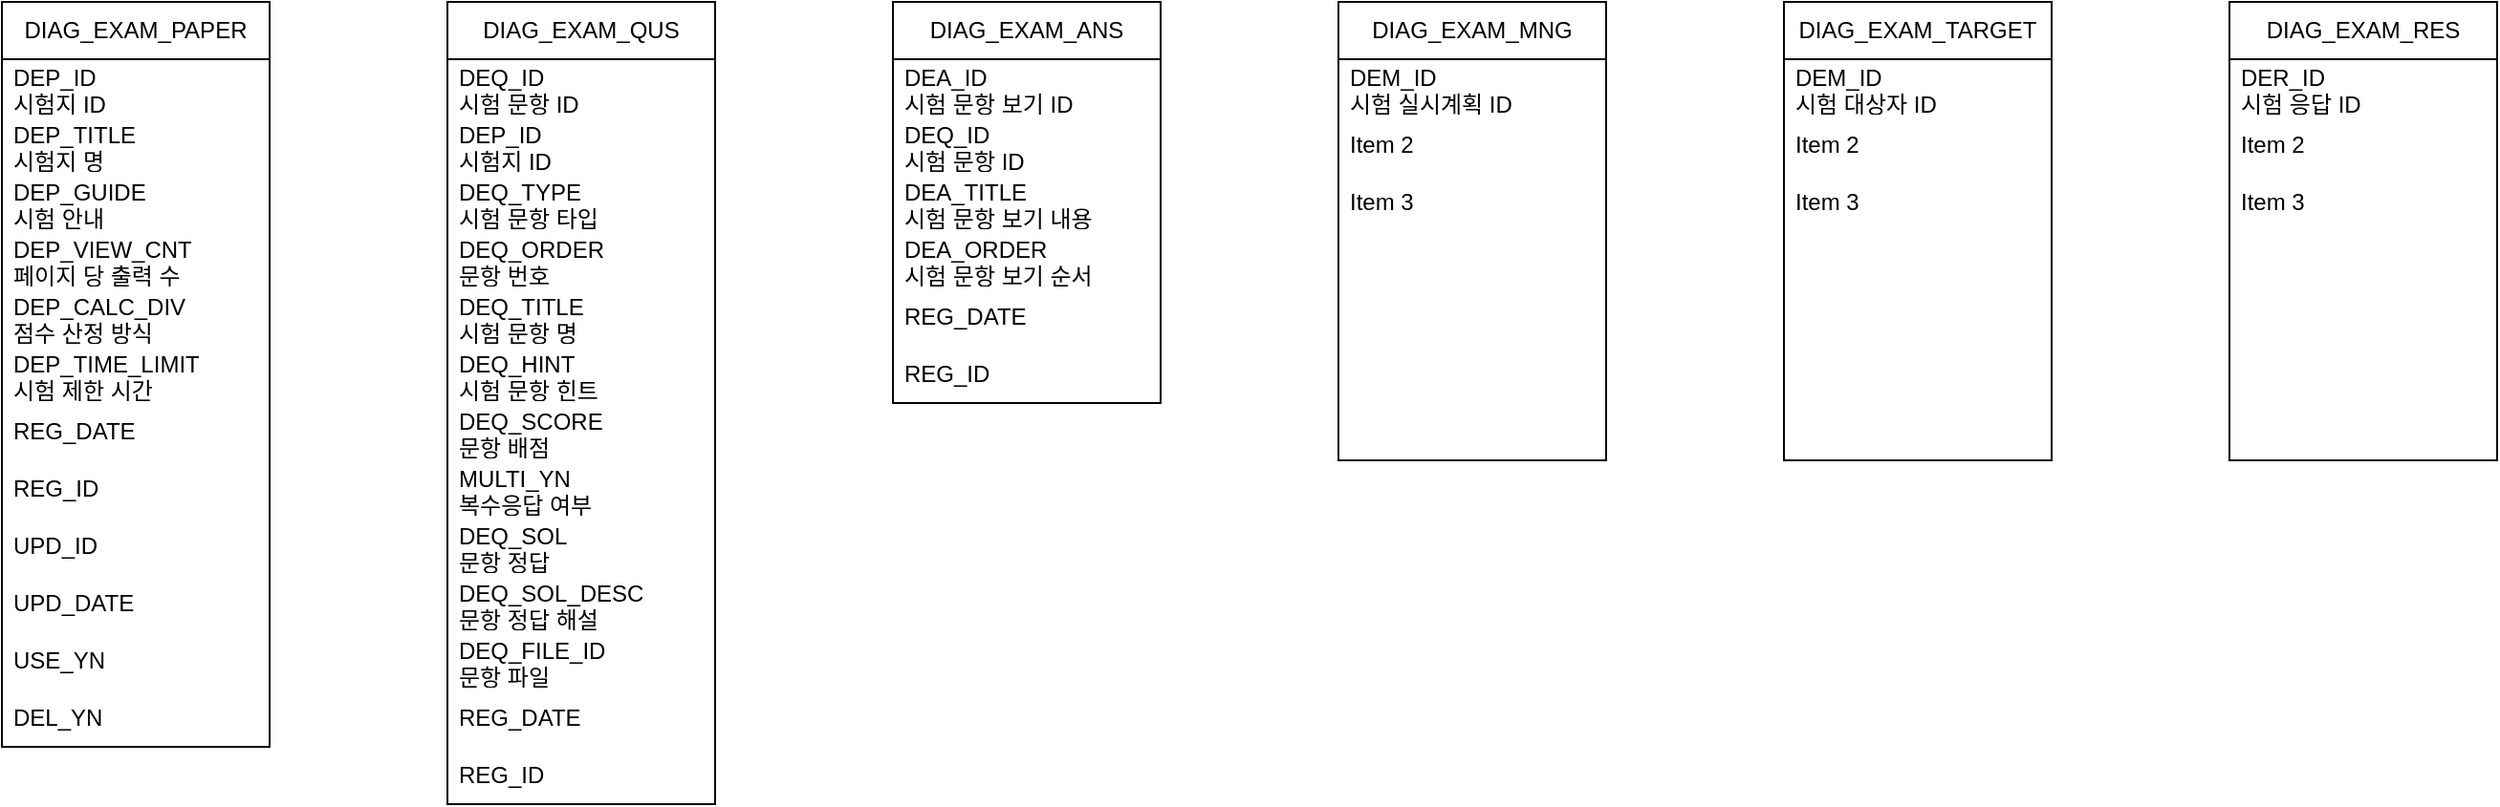 <mxfile version="24.6.2" type="github">
  <diagram id="C5RBs43oDa-KdzZeNtuy" name="Page-1">
    <mxGraphModel dx="1434" dy="738" grid="1" gridSize="10" guides="1" tooltips="1" connect="1" arrows="1" fold="1" page="1" pageScale="1" pageWidth="1654" pageHeight="1169" math="0" shadow="0">
      <root>
        <mxCell id="WIyWlLk6GJQsqaUBKTNV-0" />
        <mxCell id="WIyWlLk6GJQsqaUBKTNV-1" parent="WIyWlLk6GJQsqaUBKTNV-0" />
        <mxCell id="U3-9mcuJXix0QmTqWsMh-13" value="DIAG_EXAM_PAPER" style="swimlane;fontStyle=0;childLayout=stackLayout;horizontal=1;startSize=30;horizontalStack=0;resizeParent=1;resizeParentMax=0;resizeLast=0;collapsible=1;marginBottom=0;whiteSpace=wrap;html=1;" vertex="1" parent="WIyWlLk6GJQsqaUBKTNV-1">
          <mxGeometry x="80" y="80" width="140" height="390" as="geometry">
            <mxRectangle x="80" y="80" width="160" height="30" as="alternateBounds" />
          </mxGeometry>
        </mxCell>
        <mxCell id="U3-9mcuJXix0QmTqWsMh-14" value="DEP_ID&lt;br&gt;시험지 ID" style="text;strokeColor=none;fillColor=none;align=left;verticalAlign=middle;spacingLeft=4;spacingRight=4;overflow=hidden;points=[[0,0.5],[1,0.5]];portConstraint=eastwest;rotatable=0;whiteSpace=wrap;html=1;" vertex="1" parent="U3-9mcuJXix0QmTqWsMh-13">
          <mxGeometry y="30" width="140" height="30" as="geometry" />
        </mxCell>
        <mxCell id="U3-9mcuJXix0QmTqWsMh-15" value="DEP_TITLE&lt;div&gt;시험지 명&lt;/div&gt;" style="text;strokeColor=none;fillColor=none;align=left;verticalAlign=middle;spacingLeft=4;spacingRight=4;overflow=hidden;points=[[0,0.5],[1,0.5]];portConstraint=eastwest;rotatable=0;whiteSpace=wrap;html=1;" vertex="1" parent="U3-9mcuJXix0QmTqWsMh-13">
          <mxGeometry y="60" width="140" height="30" as="geometry" />
        </mxCell>
        <mxCell id="U3-9mcuJXix0QmTqWsMh-16" value="DEP_GUIDE&lt;div&gt;시험 안내&lt;/div&gt;" style="text;strokeColor=none;fillColor=none;align=left;verticalAlign=middle;spacingLeft=4;spacingRight=4;overflow=hidden;points=[[0,0.5],[1,0.5]];portConstraint=eastwest;rotatable=0;whiteSpace=wrap;html=1;" vertex="1" parent="U3-9mcuJXix0QmTqWsMh-13">
          <mxGeometry y="90" width="140" height="30" as="geometry" />
        </mxCell>
        <mxCell id="U3-9mcuJXix0QmTqWsMh-44" value="DEP_VIEW_CNT&lt;div&gt;페이지 당 출력 수&lt;/div&gt;" style="text;strokeColor=none;fillColor=none;align=left;verticalAlign=middle;spacingLeft=4;spacingRight=4;overflow=hidden;points=[[0,0.5],[1,0.5]];portConstraint=eastwest;rotatable=0;whiteSpace=wrap;html=1;" vertex="1" parent="U3-9mcuJXix0QmTqWsMh-13">
          <mxGeometry y="120" width="140" height="30" as="geometry" />
        </mxCell>
        <mxCell id="U3-9mcuJXix0QmTqWsMh-43" value="DEP_CALC_DIV&lt;div&gt;점수 산정 방식&lt;/div&gt;" style="text;strokeColor=none;fillColor=none;align=left;verticalAlign=middle;spacingLeft=4;spacingRight=4;overflow=hidden;points=[[0,0.5],[1,0.5]];portConstraint=eastwest;rotatable=0;whiteSpace=wrap;html=1;" vertex="1" parent="U3-9mcuJXix0QmTqWsMh-13">
          <mxGeometry y="150" width="140" height="30" as="geometry" />
        </mxCell>
        <mxCell id="U3-9mcuJXix0QmTqWsMh-42" value="DEP_TIME_LIMIT&lt;br&gt;시험 제한 시간" style="text;strokeColor=none;fillColor=none;align=left;verticalAlign=middle;spacingLeft=4;spacingRight=4;overflow=hidden;points=[[0,0.5],[1,0.5]];portConstraint=eastwest;rotatable=0;whiteSpace=wrap;html=1;" vertex="1" parent="U3-9mcuJXix0QmTqWsMh-13">
          <mxGeometry y="180" width="140" height="30" as="geometry" />
        </mxCell>
        <mxCell id="U3-9mcuJXix0QmTqWsMh-63" value="REG_DATE" style="text;strokeColor=none;fillColor=none;align=left;verticalAlign=middle;spacingLeft=4;spacingRight=4;overflow=hidden;points=[[0,0.5],[1,0.5]];portConstraint=eastwest;rotatable=0;whiteSpace=wrap;html=1;" vertex="1" parent="U3-9mcuJXix0QmTqWsMh-13">
          <mxGeometry y="210" width="140" height="30" as="geometry" />
        </mxCell>
        <mxCell id="U3-9mcuJXix0QmTqWsMh-62" value="REG_ID" style="text;strokeColor=none;fillColor=none;align=left;verticalAlign=middle;spacingLeft=4;spacingRight=4;overflow=hidden;points=[[0,0.5],[1,0.5]];portConstraint=eastwest;rotatable=0;whiteSpace=wrap;html=1;" vertex="1" parent="U3-9mcuJXix0QmTqWsMh-13">
          <mxGeometry y="240" width="140" height="30" as="geometry" />
        </mxCell>
        <mxCell id="U3-9mcuJXix0QmTqWsMh-61" value="UPD_ID" style="text;strokeColor=none;fillColor=none;align=left;verticalAlign=middle;spacingLeft=4;spacingRight=4;overflow=hidden;points=[[0,0.5],[1,0.5]];portConstraint=eastwest;rotatable=0;whiteSpace=wrap;html=1;" vertex="1" parent="U3-9mcuJXix0QmTqWsMh-13">
          <mxGeometry y="270" width="140" height="30" as="geometry" />
        </mxCell>
        <mxCell id="U3-9mcuJXix0QmTqWsMh-41" value="UPD_DATE" style="text;strokeColor=none;fillColor=none;align=left;verticalAlign=middle;spacingLeft=4;spacingRight=4;overflow=hidden;points=[[0,0.5],[1,0.5]];portConstraint=eastwest;rotatable=0;whiteSpace=wrap;html=1;" vertex="1" parent="U3-9mcuJXix0QmTqWsMh-13">
          <mxGeometry y="300" width="140" height="30" as="geometry" />
        </mxCell>
        <mxCell id="U3-9mcuJXix0QmTqWsMh-65" value="USE_YN" style="text;strokeColor=none;fillColor=none;align=left;verticalAlign=middle;spacingLeft=4;spacingRight=4;overflow=hidden;points=[[0,0.5],[1,0.5]];portConstraint=eastwest;rotatable=0;whiteSpace=wrap;html=1;" vertex="1" parent="U3-9mcuJXix0QmTqWsMh-13">
          <mxGeometry y="330" width="140" height="30" as="geometry" />
        </mxCell>
        <mxCell id="U3-9mcuJXix0QmTqWsMh-64" value="DEL_YN" style="text;strokeColor=none;fillColor=none;align=left;verticalAlign=middle;spacingLeft=4;spacingRight=4;overflow=hidden;points=[[0,0.5],[1,0.5]];portConstraint=eastwest;rotatable=0;whiteSpace=wrap;html=1;" vertex="1" parent="U3-9mcuJXix0QmTqWsMh-13">
          <mxGeometry y="360" width="140" height="30" as="geometry" />
        </mxCell>
        <mxCell id="U3-9mcuJXix0QmTqWsMh-17" value="DIAG_EXAM_QUS" style="swimlane;fontStyle=0;childLayout=stackLayout;horizontal=1;startSize=30;horizontalStack=0;resizeParent=1;resizeParentMax=0;resizeLast=0;collapsible=1;marginBottom=0;whiteSpace=wrap;html=1;" vertex="1" parent="WIyWlLk6GJQsqaUBKTNV-1">
          <mxGeometry x="313" y="80" width="140" height="420" as="geometry">
            <mxRectangle x="313" y="80" width="140" height="30" as="alternateBounds" />
          </mxGeometry>
        </mxCell>
        <mxCell id="U3-9mcuJXix0QmTqWsMh-18" value="DEQ_ID&lt;div&gt;시험 문항 ID&lt;/div&gt;" style="text;strokeColor=none;fillColor=none;align=left;verticalAlign=middle;spacingLeft=4;spacingRight=4;overflow=hidden;points=[[0,0.5],[1,0.5]];portConstraint=eastwest;rotatable=0;whiteSpace=wrap;html=1;" vertex="1" parent="U3-9mcuJXix0QmTqWsMh-17">
          <mxGeometry y="30" width="140" height="30" as="geometry" />
        </mxCell>
        <mxCell id="U3-9mcuJXix0QmTqWsMh-66" value="DEP_ID&lt;br&gt;시험지 ID" style="text;strokeColor=none;fillColor=none;align=left;verticalAlign=middle;spacingLeft=4;spacingRight=4;overflow=hidden;points=[[0,0.5],[1,0.5]];portConstraint=eastwest;rotatable=0;whiteSpace=wrap;html=1;" vertex="1" parent="U3-9mcuJXix0QmTqWsMh-17">
          <mxGeometry y="60" width="140" height="30" as="geometry" />
        </mxCell>
        <mxCell id="U3-9mcuJXix0QmTqWsMh-67" value="DEQ_TYPE&lt;div&gt;시험 문항 타입&lt;/div&gt;" style="text;strokeColor=none;fillColor=none;align=left;verticalAlign=middle;spacingLeft=4;spacingRight=4;overflow=hidden;points=[[0,0.5],[1,0.5]];portConstraint=eastwest;rotatable=0;whiteSpace=wrap;html=1;" vertex="1" parent="U3-9mcuJXix0QmTqWsMh-17">
          <mxGeometry y="90" width="140" height="30" as="geometry" />
        </mxCell>
        <mxCell id="U3-9mcuJXix0QmTqWsMh-70" value="DEQ_ORDER&lt;div&gt;문항 번호&lt;/div&gt;" style="text;strokeColor=none;fillColor=none;align=left;verticalAlign=middle;spacingLeft=4;spacingRight=4;overflow=hidden;points=[[0,0.5],[1,0.5]];portConstraint=eastwest;rotatable=0;whiteSpace=wrap;html=1;" vertex="1" parent="U3-9mcuJXix0QmTqWsMh-17">
          <mxGeometry y="120" width="140" height="30" as="geometry" />
        </mxCell>
        <mxCell id="U3-9mcuJXix0QmTqWsMh-68" value="DEQ_TITLE&lt;div&gt;시험 문항 명&lt;/div&gt;" style="text;strokeColor=none;fillColor=none;align=left;verticalAlign=middle;spacingLeft=4;spacingRight=4;overflow=hidden;points=[[0,0.5],[1,0.5]];portConstraint=eastwest;rotatable=0;whiteSpace=wrap;html=1;" vertex="1" parent="U3-9mcuJXix0QmTqWsMh-17">
          <mxGeometry y="150" width="140" height="30" as="geometry" />
        </mxCell>
        <mxCell id="U3-9mcuJXix0QmTqWsMh-69" value="DEQ_HINT&lt;div&gt;시험 문항 힌트&lt;/div&gt;" style="text;strokeColor=none;fillColor=none;align=left;verticalAlign=middle;spacingLeft=4;spacingRight=4;overflow=hidden;points=[[0,0.5],[1,0.5]];portConstraint=eastwest;rotatable=0;whiteSpace=wrap;html=1;" vertex="1" parent="U3-9mcuJXix0QmTqWsMh-17">
          <mxGeometry y="180" width="140" height="30" as="geometry" />
        </mxCell>
        <mxCell id="U3-9mcuJXix0QmTqWsMh-20" value="DEQ_SCORE&lt;div&gt;문항 배점&lt;/div&gt;" style="text;strokeColor=none;fillColor=none;align=left;verticalAlign=middle;spacingLeft=4;spacingRight=4;overflow=hidden;points=[[0,0.5],[1,0.5]];portConstraint=eastwest;rotatable=0;whiteSpace=wrap;html=1;" vertex="1" parent="U3-9mcuJXix0QmTqWsMh-17">
          <mxGeometry y="210" width="140" height="30" as="geometry" />
        </mxCell>
        <mxCell id="U3-9mcuJXix0QmTqWsMh-40" value="MULTI_YN&lt;div&gt;복수응답 여부&lt;/div&gt;" style="text;strokeColor=none;fillColor=none;align=left;verticalAlign=middle;spacingLeft=4;spacingRight=4;overflow=hidden;points=[[0,0.5],[1,0.5]];portConstraint=eastwest;rotatable=0;whiteSpace=wrap;html=1;" vertex="1" parent="U3-9mcuJXix0QmTqWsMh-17">
          <mxGeometry y="240" width="140" height="30" as="geometry" />
        </mxCell>
        <mxCell id="U3-9mcuJXix0QmTqWsMh-39" value="DEQ_SOL&lt;div&gt;문항 정답&lt;/div&gt;" style="text;strokeColor=none;fillColor=none;align=left;verticalAlign=middle;spacingLeft=4;spacingRight=4;overflow=hidden;points=[[0,0.5],[1,0.5]];portConstraint=eastwest;rotatable=0;whiteSpace=wrap;html=1;" vertex="1" parent="U3-9mcuJXix0QmTqWsMh-17">
          <mxGeometry y="270" width="140" height="30" as="geometry" />
        </mxCell>
        <mxCell id="U3-9mcuJXix0QmTqWsMh-38" value="DEQ_SOL_DESC&lt;div&gt;문항 정답 해설&lt;/div&gt;" style="text;strokeColor=none;fillColor=none;align=left;verticalAlign=middle;spacingLeft=4;spacingRight=4;overflow=hidden;points=[[0,0.5],[1,0.5]];portConstraint=eastwest;rotatable=0;whiteSpace=wrap;html=1;" vertex="1" parent="U3-9mcuJXix0QmTqWsMh-17">
          <mxGeometry y="300" width="140" height="30" as="geometry" />
        </mxCell>
        <mxCell id="U3-9mcuJXix0QmTqWsMh-74" value="DEQ_FILE_ID&lt;div&gt;문항 파일&lt;/div&gt;" style="text;strokeColor=none;fillColor=none;align=left;verticalAlign=middle;spacingLeft=4;spacingRight=4;overflow=hidden;points=[[0,0.5],[1,0.5]];portConstraint=eastwest;rotatable=0;whiteSpace=wrap;html=1;" vertex="1" parent="U3-9mcuJXix0QmTqWsMh-17">
          <mxGeometry y="330" width="140" height="30" as="geometry" />
        </mxCell>
        <mxCell id="U3-9mcuJXix0QmTqWsMh-37" value="REG_DATE" style="text;strokeColor=none;fillColor=none;align=left;verticalAlign=middle;spacingLeft=4;spacingRight=4;overflow=hidden;points=[[0,0.5],[1,0.5]];portConstraint=eastwest;rotatable=0;whiteSpace=wrap;html=1;" vertex="1" parent="U3-9mcuJXix0QmTqWsMh-17">
          <mxGeometry y="360" width="140" height="30" as="geometry" />
        </mxCell>
        <mxCell id="U3-9mcuJXix0QmTqWsMh-73" value="REG_ID" style="text;strokeColor=none;fillColor=none;align=left;verticalAlign=middle;spacingLeft=4;spacingRight=4;overflow=hidden;points=[[0,0.5],[1,0.5]];portConstraint=eastwest;rotatable=0;whiteSpace=wrap;html=1;" vertex="1" parent="U3-9mcuJXix0QmTqWsMh-17">
          <mxGeometry y="390" width="140" height="30" as="geometry" />
        </mxCell>
        <mxCell id="U3-9mcuJXix0QmTqWsMh-21" value="DIAG_EXAM_ANS" style="swimlane;fontStyle=0;childLayout=stackLayout;horizontal=1;startSize=30;horizontalStack=0;resizeParent=1;resizeParentMax=0;resizeLast=0;collapsible=1;marginBottom=0;whiteSpace=wrap;html=1;" vertex="1" parent="WIyWlLk6GJQsqaUBKTNV-1">
          <mxGeometry x="546" y="80" width="140" height="210" as="geometry" />
        </mxCell>
        <mxCell id="U3-9mcuJXix0QmTqWsMh-22" value="DEA_ID&lt;br&gt;시험 문항 보기 ID" style="text;strokeColor=none;fillColor=none;align=left;verticalAlign=middle;spacingLeft=4;spacingRight=4;overflow=hidden;points=[[0,0.5],[1,0.5]];portConstraint=eastwest;rotatable=0;whiteSpace=wrap;html=1;" vertex="1" parent="U3-9mcuJXix0QmTqWsMh-21">
          <mxGeometry y="30" width="140" height="30" as="geometry" />
        </mxCell>
        <mxCell id="U3-9mcuJXix0QmTqWsMh-23" value="DEQ_ID&lt;div&gt;시험 문항 ID&lt;/div&gt;" style="text;strokeColor=none;fillColor=none;align=left;verticalAlign=middle;spacingLeft=4;spacingRight=4;overflow=hidden;points=[[0,0.5],[1,0.5]];portConstraint=eastwest;rotatable=0;whiteSpace=wrap;html=1;" vertex="1" parent="U3-9mcuJXix0QmTqWsMh-21">
          <mxGeometry y="60" width="140" height="30" as="geometry" />
        </mxCell>
        <mxCell id="U3-9mcuJXix0QmTqWsMh-24" value="DEA_TITLE&lt;div&gt;시험 문항 보기 내용&lt;/div&gt;" style="text;strokeColor=none;fillColor=none;align=left;verticalAlign=middle;spacingLeft=4;spacingRight=4;overflow=hidden;points=[[0,0.5],[1,0.5]];portConstraint=eastwest;rotatable=0;whiteSpace=wrap;html=1;" vertex="1" parent="U3-9mcuJXix0QmTqWsMh-21">
          <mxGeometry y="90" width="140" height="30" as="geometry" />
        </mxCell>
        <mxCell id="U3-9mcuJXix0QmTqWsMh-48" value="DEA_ORDER&lt;div&gt;시험 문항 보기 순서&lt;/div&gt;" style="text;strokeColor=none;fillColor=none;align=left;verticalAlign=middle;spacingLeft=4;spacingRight=4;overflow=hidden;points=[[0,0.5],[1,0.5]];portConstraint=eastwest;rotatable=0;whiteSpace=wrap;html=1;" vertex="1" parent="U3-9mcuJXix0QmTqWsMh-21">
          <mxGeometry y="120" width="140" height="30" as="geometry" />
        </mxCell>
        <mxCell id="U3-9mcuJXix0QmTqWsMh-47" value="REG_DATE" style="text;strokeColor=none;fillColor=none;align=left;verticalAlign=middle;spacingLeft=4;spacingRight=4;overflow=hidden;points=[[0,0.5],[1,0.5]];portConstraint=eastwest;rotatable=0;whiteSpace=wrap;html=1;" vertex="1" parent="U3-9mcuJXix0QmTqWsMh-21">
          <mxGeometry y="150" width="140" height="30" as="geometry" />
        </mxCell>
        <mxCell id="U3-9mcuJXix0QmTqWsMh-46" value="REG_ID" style="text;strokeColor=none;fillColor=none;align=left;verticalAlign=middle;spacingLeft=4;spacingRight=4;overflow=hidden;points=[[0,0.5],[1,0.5]];portConstraint=eastwest;rotatable=0;whiteSpace=wrap;html=1;" vertex="1" parent="U3-9mcuJXix0QmTqWsMh-21">
          <mxGeometry y="180" width="140" height="30" as="geometry" />
        </mxCell>
        <mxCell id="U3-9mcuJXix0QmTqWsMh-25" value="DIAG_EXAM_MNG" style="swimlane;fontStyle=0;childLayout=stackLayout;horizontal=1;startSize=30;horizontalStack=0;resizeParent=1;resizeParentMax=0;resizeLast=0;collapsible=1;marginBottom=0;whiteSpace=wrap;html=1;" vertex="1" parent="WIyWlLk6GJQsqaUBKTNV-1">
          <mxGeometry x="779" y="80" width="140" height="240" as="geometry" />
        </mxCell>
        <mxCell id="U3-9mcuJXix0QmTqWsMh-26" value="DEM_ID&lt;br&gt;시험 실시계획 ID" style="text;strokeColor=none;fillColor=none;align=left;verticalAlign=middle;spacingLeft=4;spacingRight=4;overflow=hidden;points=[[0,0.5],[1,0.5]];portConstraint=eastwest;rotatable=0;whiteSpace=wrap;html=1;" vertex="1" parent="U3-9mcuJXix0QmTqWsMh-25">
          <mxGeometry y="30" width="140" height="30" as="geometry" />
        </mxCell>
        <mxCell id="U3-9mcuJXix0QmTqWsMh-27" value="Item 2" style="text;strokeColor=none;fillColor=none;align=left;verticalAlign=middle;spacingLeft=4;spacingRight=4;overflow=hidden;points=[[0,0.5],[1,0.5]];portConstraint=eastwest;rotatable=0;whiteSpace=wrap;html=1;" vertex="1" parent="U3-9mcuJXix0QmTqWsMh-25">
          <mxGeometry y="60" width="140" height="30" as="geometry" />
        </mxCell>
        <mxCell id="U3-9mcuJXix0QmTqWsMh-28" value="Item 3" style="text;strokeColor=none;fillColor=none;align=left;verticalAlign=middle;spacingLeft=4;spacingRight=4;overflow=hidden;points=[[0,0.5],[1,0.5]];portConstraint=eastwest;rotatable=0;whiteSpace=wrap;html=1;" vertex="1" parent="U3-9mcuJXix0QmTqWsMh-25">
          <mxGeometry y="90" width="140" height="30" as="geometry" />
        </mxCell>
        <mxCell id="U3-9mcuJXix0QmTqWsMh-52" style="text;strokeColor=none;fillColor=none;align=left;verticalAlign=middle;spacingLeft=4;spacingRight=4;overflow=hidden;points=[[0,0.5],[1,0.5]];portConstraint=eastwest;rotatable=0;whiteSpace=wrap;html=1;" vertex="1" parent="U3-9mcuJXix0QmTqWsMh-25">
          <mxGeometry y="120" width="140" height="30" as="geometry" />
        </mxCell>
        <mxCell id="U3-9mcuJXix0QmTqWsMh-51" style="text;strokeColor=none;fillColor=none;align=left;verticalAlign=middle;spacingLeft=4;spacingRight=4;overflow=hidden;points=[[0,0.5],[1,0.5]];portConstraint=eastwest;rotatable=0;whiteSpace=wrap;html=1;" vertex="1" parent="U3-9mcuJXix0QmTqWsMh-25">
          <mxGeometry y="150" width="140" height="30" as="geometry" />
        </mxCell>
        <mxCell id="U3-9mcuJXix0QmTqWsMh-50" style="text;strokeColor=none;fillColor=none;align=left;verticalAlign=middle;spacingLeft=4;spacingRight=4;overflow=hidden;points=[[0,0.5],[1,0.5]];portConstraint=eastwest;rotatable=0;whiteSpace=wrap;html=1;" vertex="1" parent="U3-9mcuJXix0QmTqWsMh-25">
          <mxGeometry y="180" width="140" height="30" as="geometry" />
        </mxCell>
        <mxCell id="U3-9mcuJXix0QmTqWsMh-49" style="text;strokeColor=none;fillColor=none;align=left;verticalAlign=middle;spacingLeft=4;spacingRight=4;overflow=hidden;points=[[0,0.5],[1,0.5]];portConstraint=eastwest;rotatable=0;whiteSpace=wrap;html=1;" vertex="1" parent="U3-9mcuJXix0QmTqWsMh-25">
          <mxGeometry y="210" width="140" height="30" as="geometry" />
        </mxCell>
        <mxCell id="U3-9mcuJXix0QmTqWsMh-29" value="DIAG_EXAM_TARGET" style="swimlane;fontStyle=0;childLayout=stackLayout;horizontal=1;startSize=30;horizontalStack=0;resizeParent=1;resizeParentMax=0;resizeLast=0;collapsible=1;marginBottom=0;whiteSpace=wrap;html=1;" vertex="1" parent="WIyWlLk6GJQsqaUBKTNV-1">
          <mxGeometry x="1012" y="80" width="140" height="240" as="geometry" />
        </mxCell>
        <mxCell id="U3-9mcuJXix0QmTqWsMh-30" value="DEM_ID&lt;br&gt;시험 대상자 ID" style="text;strokeColor=none;fillColor=none;align=left;verticalAlign=middle;spacingLeft=4;spacingRight=4;overflow=hidden;points=[[0,0.5],[1,0.5]];portConstraint=eastwest;rotatable=0;whiteSpace=wrap;html=1;" vertex="1" parent="U3-9mcuJXix0QmTqWsMh-29">
          <mxGeometry y="30" width="140" height="30" as="geometry" />
        </mxCell>
        <mxCell id="U3-9mcuJXix0QmTqWsMh-31" value="Item 2" style="text;strokeColor=none;fillColor=none;align=left;verticalAlign=middle;spacingLeft=4;spacingRight=4;overflow=hidden;points=[[0,0.5],[1,0.5]];portConstraint=eastwest;rotatable=0;whiteSpace=wrap;html=1;" vertex="1" parent="U3-9mcuJXix0QmTqWsMh-29">
          <mxGeometry y="60" width="140" height="30" as="geometry" />
        </mxCell>
        <mxCell id="U3-9mcuJXix0QmTqWsMh-32" value="Item 3" style="text;strokeColor=none;fillColor=none;align=left;verticalAlign=middle;spacingLeft=4;spacingRight=4;overflow=hidden;points=[[0,0.5],[1,0.5]];portConstraint=eastwest;rotatable=0;whiteSpace=wrap;html=1;" vertex="1" parent="U3-9mcuJXix0QmTqWsMh-29">
          <mxGeometry y="90" width="140" height="30" as="geometry" />
        </mxCell>
        <mxCell id="U3-9mcuJXix0QmTqWsMh-56" style="text;strokeColor=none;fillColor=none;align=left;verticalAlign=middle;spacingLeft=4;spacingRight=4;overflow=hidden;points=[[0,0.5],[1,0.5]];portConstraint=eastwest;rotatable=0;whiteSpace=wrap;html=1;" vertex="1" parent="U3-9mcuJXix0QmTqWsMh-29">
          <mxGeometry y="120" width="140" height="30" as="geometry" />
        </mxCell>
        <mxCell id="U3-9mcuJXix0QmTqWsMh-55" style="text;strokeColor=none;fillColor=none;align=left;verticalAlign=middle;spacingLeft=4;spacingRight=4;overflow=hidden;points=[[0,0.5],[1,0.5]];portConstraint=eastwest;rotatable=0;whiteSpace=wrap;html=1;" vertex="1" parent="U3-9mcuJXix0QmTqWsMh-29">
          <mxGeometry y="150" width="140" height="30" as="geometry" />
        </mxCell>
        <mxCell id="U3-9mcuJXix0QmTqWsMh-54" style="text;strokeColor=none;fillColor=none;align=left;verticalAlign=middle;spacingLeft=4;spacingRight=4;overflow=hidden;points=[[0,0.5],[1,0.5]];portConstraint=eastwest;rotatable=0;whiteSpace=wrap;html=1;" vertex="1" parent="U3-9mcuJXix0QmTqWsMh-29">
          <mxGeometry y="180" width="140" height="30" as="geometry" />
        </mxCell>
        <mxCell id="U3-9mcuJXix0QmTqWsMh-53" style="text;strokeColor=none;fillColor=none;align=left;verticalAlign=middle;spacingLeft=4;spacingRight=4;overflow=hidden;points=[[0,0.5],[1,0.5]];portConstraint=eastwest;rotatable=0;whiteSpace=wrap;html=1;" vertex="1" parent="U3-9mcuJXix0QmTqWsMh-29">
          <mxGeometry y="210" width="140" height="30" as="geometry" />
        </mxCell>
        <mxCell id="U3-9mcuJXix0QmTqWsMh-33" value="DIAG_EXAM_RES" style="swimlane;fontStyle=0;childLayout=stackLayout;horizontal=1;startSize=30;horizontalStack=0;resizeParent=1;resizeParentMax=0;resizeLast=0;collapsible=1;marginBottom=0;whiteSpace=wrap;html=1;" vertex="1" parent="WIyWlLk6GJQsqaUBKTNV-1">
          <mxGeometry x="1245" y="80" width="140" height="240" as="geometry" />
        </mxCell>
        <mxCell id="U3-9mcuJXix0QmTqWsMh-34" value="DER_ID&lt;br&gt;시험 응답 ID" style="text;strokeColor=none;fillColor=none;align=left;verticalAlign=middle;spacingLeft=4;spacingRight=4;overflow=hidden;points=[[0,0.5],[1,0.5]];portConstraint=eastwest;rotatable=0;whiteSpace=wrap;html=1;" vertex="1" parent="U3-9mcuJXix0QmTqWsMh-33">
          <mxGeometry y="30" width="140" height="30" as="geometry" />
        </mxCell>
        <mxCell id="U3-9mcuJXix0QmTqWsMh-35" value="Item 2" style="text;strokeColor=none;fillColor=none;align=left;verticalAlign=middle;spacingLeft=4;spacingRight=4;overflow=hidden;points=[[0,0.5],[1,0.5]];portConstraint=eastwest;rotatable=0;whiteSpace=wrap;html=1;" vertex="1" parent="U3-9mcuJXix0QmTqWsMh-33">
          <mxGeometry y="60" width="140" height="30" as="geometry" />
        </mxCell>
        <mxCell id="U3-9mcuJXix0QmTqWsMh-36" value="Item 3" style="text;strokeColor=none;fillColor=none;align=left;verticalAlign=middle;spacingLeft=4;spacingRight=4;overflow=hidden;points=[[0,0.5],[1,0.5]];portConstraint=eastwest;rotatable=0;whiteSpace=wrap;html=1;" vertex="1" parent="U3-9mcuJXix0QmTqWsMh-33">
          <mxGeometry y="90" width="140" height="30" as="geometry" />
        </mxCell>
        <mxCell id="U3-9mcuJXix0QmTqWsMh-60" style="text;strokeColor=none;fillColor=none;align=left;verticalAlign=middle;spacingLeft=4;spacingRight=4;overflow=hidden;points=[[0,0.5],[1,0.5]];portConstraint=eastwest;rotatable=0;whiteSpace=wrap;html=1;" vertex="1" parent="U3-9mcuJXix0QmTqWsMh-33">
          <mxGeometry y="120" width="140" height="30" as="geometry" />
        </mxCell>
        <mxCell id="U3-9mcuJXix0QmTqWsMh-59" style="text;strokeColor=none;fillColor=none;align=left;verticalAlign=middle;spacingLeft=4;spacingRight=4;overflow=hidden;points=[[0,0.5],[1,0.5]];portConstraint=eastwest;rotatable=0;whiteSpace=wrap;html=1;" vertex="1" parent="U3-9mcuJXix0QmTqWsMh-33">
          <mxGeometry y="150" width="140" height="30" as="geometry" />
        </mxCell>
        <mxCell id="U3-9mcuJXix0QmTqWsMh-58" style="text;strokeColor=none;fillColor=none;align=left;verticalAlign=middle;spacingLeft=4;spacingRight=4;overflow=hidden;points=[[0,0.5],[1,0.5]];portConstraint=eastwest;rotatable=0;whiteSpace=wrap;html=1;" vertex="1" parent="U3-9mcuJXix0QmTqWsMh-33">
          <mxGeometry y="180" width="140" height="30" as="geometry" />
        </mxCell>
        <mxCell id="U3-9mcuJXix0QmTqWsMh-57" style="text;strokeColor=none;fillColor=none;align=left;verticalAlign=middle;spacingLeft=4;spacingRight=4;overflow=hidden;points=[[0,0.5],[1,0.5]];portConstraint=eastwest;rotatable=0;whiteSpace=wrap;html=1;" vertex="1" parent="U3-9mcuJXix0QmTqWsMh-33">
          <mxGeometry y="210" width="140" height="30" as="geometry" />
        </mxCell>
      </root>
    </mxGraphModel>
  </diagram>
</mxfile>
